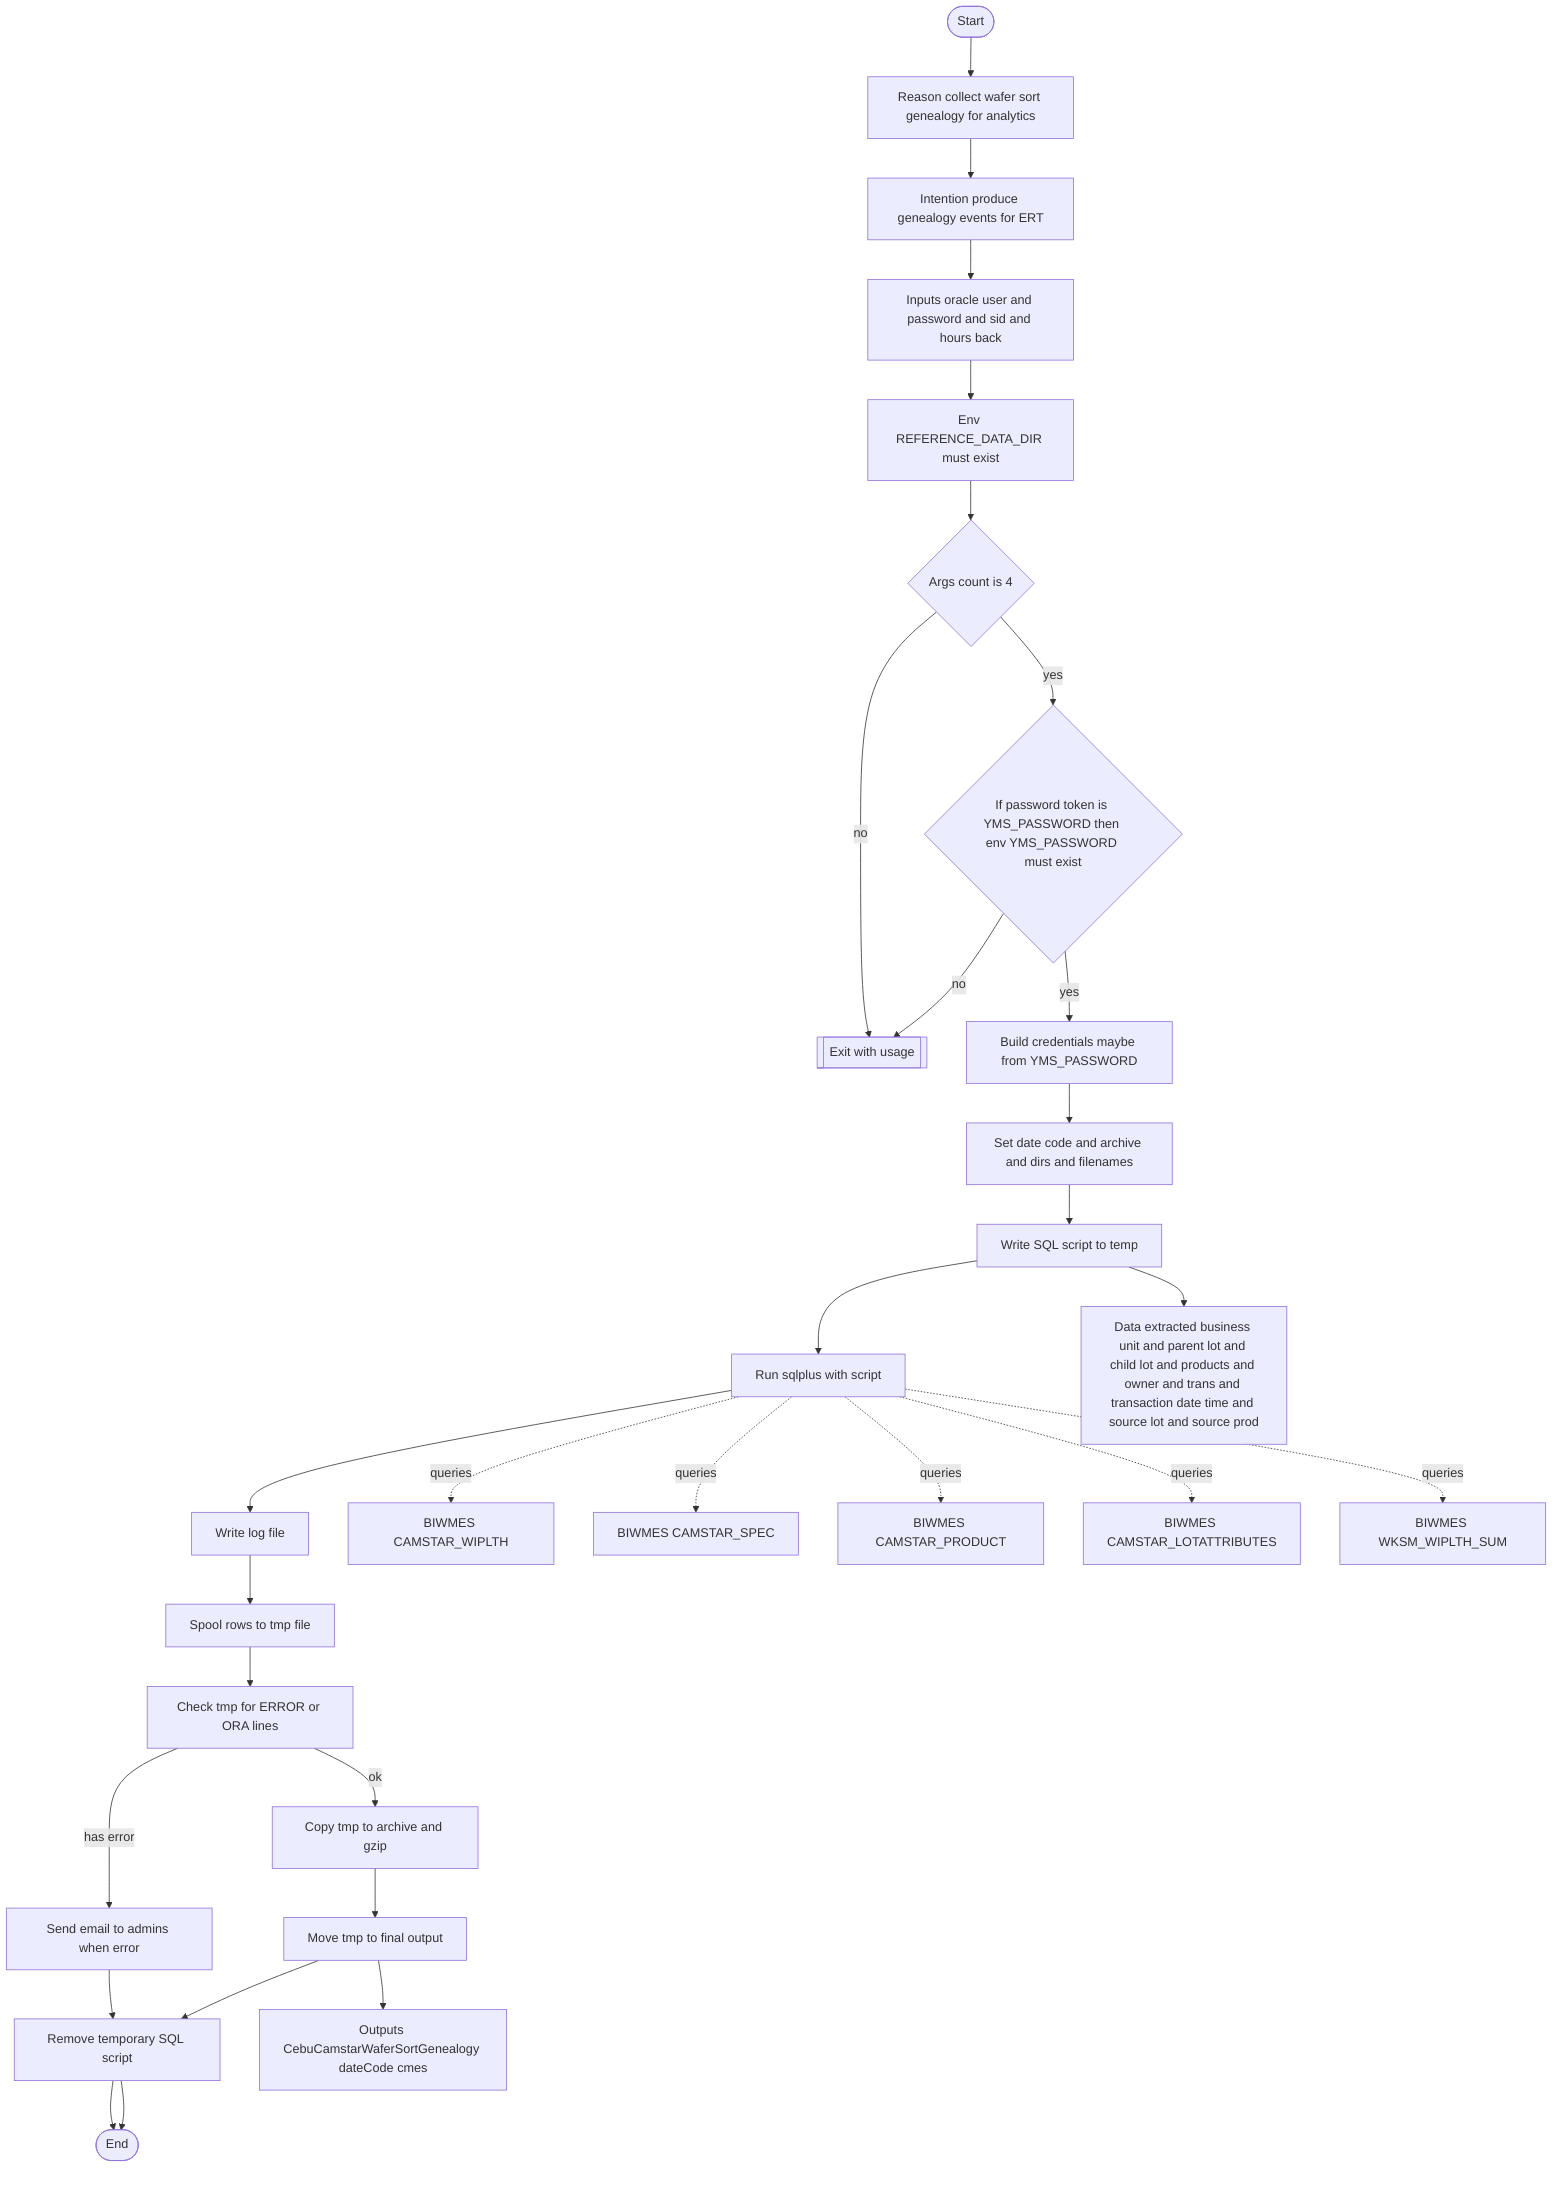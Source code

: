 %% Cebu Camstar Wafer Sort Genealogy Extraction Flow
%% Source refb_ingest/getCebuCamstarWaferSortGenealogy.csh
%% Keep labels simple to avoid render errors

flowchart TD
  A([Start])
  RZ[Reason collect wafer sort genealogy for analytics]
  IT[Intention produce genealogy events for ERT]

  INP[Inputs oracle user and password and sid and hours back]
  ENV[Env REFERENCE_DATA_DIR must exist]
  VARGS{Args count is 4}
  VPW{If password token is YMS_PASSWORD then env YMS_PASSWORD must exist}
  UX[[Exit with usage]]

  CREDS[Build credentials maybe from YMS_PASSWORD]
  VARS[Set date code and archive and dirs and filenames]

  MKSQL[Write SQL script to temp]
  RUN[Run sqlplus with script]
  LOG[Write log file]
  SPOOL[Spool rows to tmp file]
  ERRCHK[Check tmp for ERROR or ORA lines]
  EMAIL[Send email to admins when error]
  ARCH[Copy tmp to archive and gzip]
  MOVE[Move tmp to final output]
  CLEAN[Remove temporary SQL script]
  ENDN([End])

  T1[BIWMES CAMSTAR_WIPLTH]
  T2[BIWMES CAMSTAR_SPEC]
  T3[BIWMES CAMSTAR_PRODUCT]
  T4[BIWMES CAMSTAR_LOTATTRIBUTES]
  T5[BIWMES WKSM_WIPLTH_SUM]

  DATA[Data extracted business unit and parent lot and child lot and products and owner and trans and transaction date time and source lot and source prod]
  OUTS[Outputs CebuCamstarWaferSortGenealogy dateCode cmes]

  A --> RZ --> IT --> INP --> ENV --> VARGS
  VARGS -- no --> UX
  VARGS -- yes --> VPW
  VPW -- no --> UX
  VPW -- yes --> CREDS --> VARS --> MKSQL --> RUN --> LOG --> SPOOL --> ERRCHK
  ERRCHK -- has error --> EMAIL --> CLEAN --> ENDN
  ERRCHK -- ok --> ARCH --> MOVE --> CLEAN --> ENDN

  RUN -. queries .-> T1
  RUN -. queries .-> T2
  RUN -. queries .-> T3
  RUN -. queries .-> T4
  RUN -. queries .-> T5

  MKSQL --> DATA
  MOVE --> OUTS